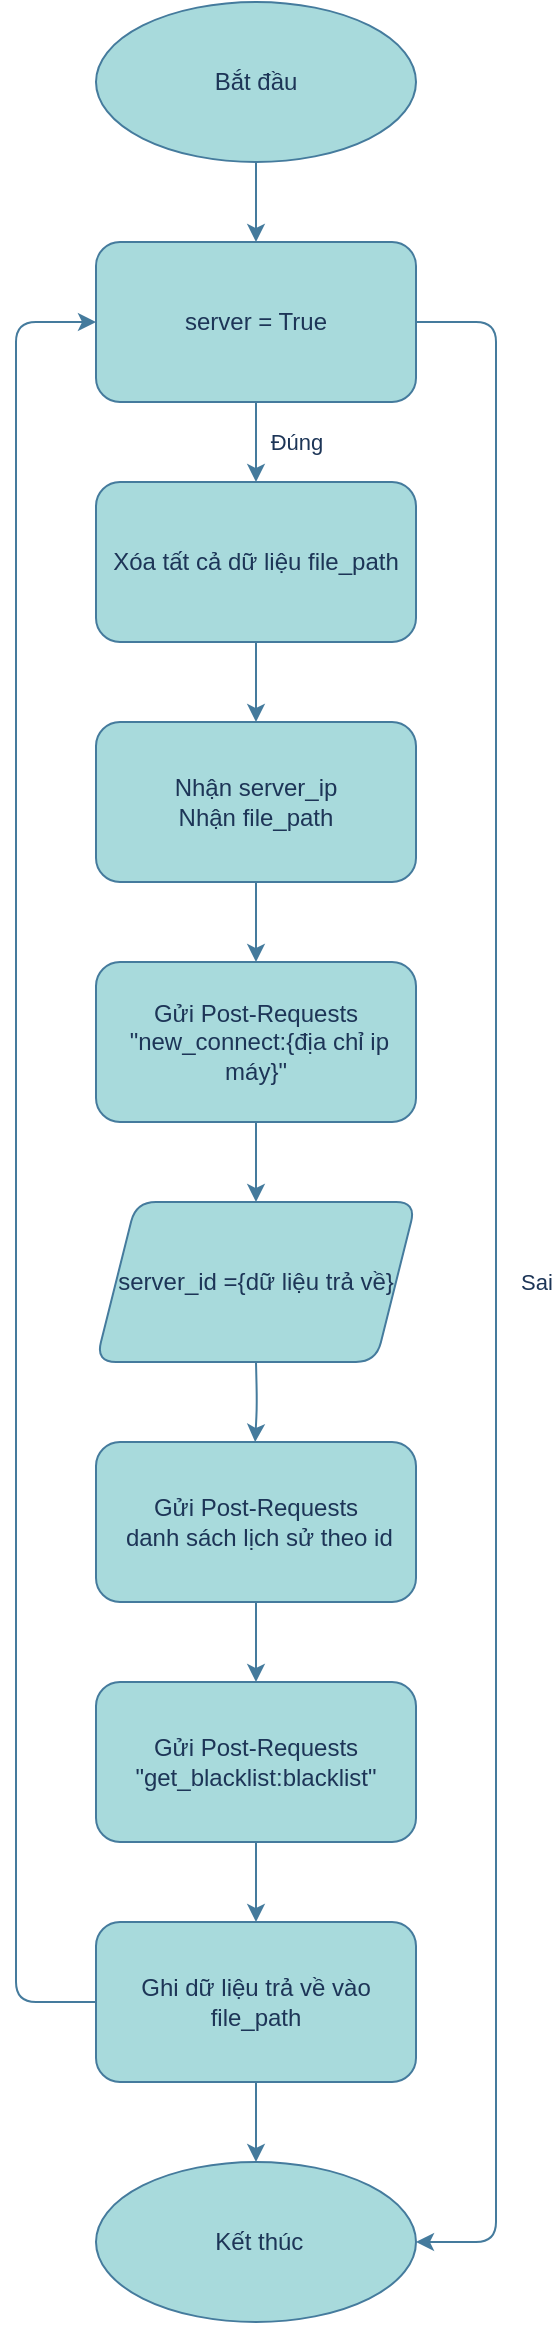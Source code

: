 <mxfile version="22.1.16" type="github">
  <diagram name="Trang-1" id="ER4wUnBnk97Xg_GWKOxj">
    <mxGraphModel dx="907" dy="632" grid="1" gridSize="10" guides="1" tooltips="1" connect="1" arrows="1" fold="1" page="1" pageScale="1" pageWidth="827" pageHeight="1169" math="0" shadow="0">
      <root>
        <mxCell id="0" />
        <mxCell id="1" parent="0" />
        <mxCell id="Ut0xZS67pPm9S65PYU5N-39" style="edgeStyle=orthogonalEdgeStyle;rounded=1;orthogonalLoop=1;jettySize=auto;html=1;exitX=0.5;exitY=1;exitDx=0;exitDy=0;entryX=0.5;entryY=0;entryDx=0;entryDy=0;labelBackgroundColor=none;strokeColor=#457B9D;fontColor=default;" edge="1" parent="1" source="Ut0xZS67pPm9S65PYU5N-2" target="Ut0xZS67pPm9S65PYU5N-11">
          <mxGeometry relative="1" as="geometry" />
        </mxCell>
        <mxCell id="Ut0xZS67pPm9S65PYU5N-2" value="Bắt đầu" style="ellipse;whiteSpace=wrap;html=1;labelBackgroundColor=none;fillColor=#A8DADC;strokeColor=#457B9D;fontColor=#1D3557;rounded=1;" vertex="1" parent="1">
          <mxGeometry x="280" y="80" width="160" height="80" as="geometry" />
        </mxCell>
        <mxCell id="Ut0xZS67pPm9S65PYU5N-5" style="edgeStyle=orthogonalEdgeStyle;rounded=1;orthogonalLoop=1;jettySize=auto;html=1;exitX=0.5;exitY=1;exitDx=0;exitDy=0;entryX=0.5;entryY=0;entryDx=0;entryDy=0;labelBackgroundColor=none;strokeColor=#457B9D;fontColor=default;" edge="1" parent="1" source="Ut0xZS67pPm9S65PYU5N-6">
          <mxGeometry relative="1" as="geometry">
            <mxPoint x="360" y="680" as="targetPoint" />
          </mxGeometry>
        </mxCell>
        <mxCell id="Ut0xZS67pPm9S65PYU5N-6" value="Gửi Post-Requests&lt;br&gt;&amp;nbsp;&quot;new_connect:{địa chỉ ip máy}&quot;" style="rounded=1;whiteSpace=wrap;html=1;labelBackgroundColor=none;fillColor=#A8DADC;strokeColor=#457B9D;fontColor=#1D3557;" vertex="1" parent="1">
          <mxGeometry x="280" y="560" width="160" height="80" as="geometry" />
        </mxCell>
        <mxCell id="Ut0xZS67pPm9S65PYU5N-38" style="edgeStyle=orthogonalEdgeStyle;rounded=1;orthogonalLoop=1;jettySize=auto;html=1;exitX=0.5;exitY=1;exitDx=0;exitDy=0;entryX=0.5;entryY=0;entryDx=0;entryDy=0;labelBackgroundColor=none;strokeColor=#457B9D;fontColor=default;" edge="1" parent="1" source="Ut0xZS67pPm9S65PYU5N-11" target="Ut0xZS67pPm9S65PYU5N-33">
          <mxGeometry relative="1" as="geometry" />
        </mxCell>
        <mxCell id="Ut0xZS67pPm9S65PYU5N-41" value="Đúng" style="edgeLabel;html=1;align=center;verticalAlign=middle;resizable=0;points=[];fontColor=#1D3557;" vertex="1" connectable="0" parent="Ut0xZS67pPm9S65PYU5N-38">
          <mxGeometry x="-0.014" y="-2" relative="1" as="geometry">
            <mxPoint x="22" as="offset" />
          </mxGeometry>
        </mxCell>
        <mxCell id="Ut0xZS67pPm9S65PYU5N-42" style="edgeStyle=orthogonalEdgeStyle;rounded=1;orthogonalLoop=1;jettySize=auto;html=1;exitX=1;exitY=0.5;exitDx=0;exitDy=0;entryX=1;entryY=0.5;entryDx=0;entryDy=0;strokeColor=#457B9D;fontColor=#1D3557;fillColor=#A8DADC;" edge="1" parent="1" source="Ut0xZS67pPm9S65PYU5N-11" target="Ut0xZS67pPm9S65PYU5N-16">
          <mxGeometry relative="1" as="geometry">
            <Array as="points">
              <mxPoint x="480" y="240" />
              <mxPoint x="480" y="1200" />
            </Array>
          </mxGeometry>
        </mxCell>
        <mxCell id="Ut0xZS67pPm9S65PYU5N-44" value="Sai" style="edgeLabel;html=1;align=center;verticalAlign=middle;resizable=0;points=[];fontColor=#1D3557;" vertex="1" connectable="0" parent="Ut0xZS67pPm9S65PYU5N-42">
          <mxGeometry x="0.002" y="2" relative="1" as="geometry">
            <mxPoint x="18" y="-1" as="offset" />
          </mxGeometry>
        </mxCell>
        <mxCell id="Ut0xZS67pPm9S65PYU5N-11" value="server = True" style="rounded=1;whiteSpace=wrap;html=1;labelBackgroundColor=none;fillColor=#A8DADC;strokeColor=#457B9D;fontColor=#1D3557;" vertex="1" parent="1">
          <mxGeometry x="280" y="200" width="160" height="80" as="geometry" />
        </mxCell>
        <mxCell id="Ut0xZS67pPm9S65PYU5N-12" style="edgeStyle=orthogonalEdgeStyle;rounded=1;orthogonalLoop=1;jettySize=auto;html=1;exitX=0.5;exitY=1;exitDx=0;exitDy=0;labelBackgroundColor=none;strokeColor=#457B9D;fontColor=default;" edge="1" parent="1">
          <mxGeometry relative="1" as="geometry">
            <mxPoint x="359.579" y="800" as="targetPoint" />
            <mxPoint x="360" y="760" as="sourcePoint" />
          </mxGeometry>
        </mxCell>
        <mxCell id="Ut0xZS67pPm9S65PYU5N-26" style="edgeStyle=orthogonalEdgeStyle;rounded=1;orthogonalLoop=1;jettySize=auto;html=1;entryX=0.5;entryY=0;entryDx=0;entryDy=0;labelBackgroundColor=none;strokeColor=#457B9D;fontColor=default;" edge="1" parent="1" source="Ut0xZS67pPm9S65PYU5N-15" target="Ut0xZS67pPm9S65PYU5N-25">
          <mxGeometry relative="1" as="geometry" />
        </mxCell>
        <mxCell id="Ut0xZS67pPm9S65PYU5N-15" value="Gửi Post-Requests&lt;br&gt;&amp;nbsp;danh sách lịch sử theo id" style="rounded=1;whiteSpace=wrap;html=1;labelBackgroundColor=none;fillColor=#A8DADC;strokeColor=#457B9D;fontColor=#1D3557;" vertex="1" parent="1">
          <mxGeometry x="280" y="800" width="160" height="80" as="geometry" />
        </mxCell>
        <mxCell id="Ut0xZS67pPm9S65PYU5N-16" value="&amp;nbsp;Kết thúc" style="ellipse;whiteSpace=wrap;html=1;labelBackgroundColor=none;fillColor=#A8DADC;strokeColor=#457B9D;fontColor=#1D3557;rounded=1;" vertex="1" parent="1">
          <mxGeometry x="280" y="1160" width="160" height="80" as="geometry" />
        </mxCell>
        <mxCell id="Ut0xZS67pPm9S65PYU5N-37" style="edgeStyle=orthogonalEdgeStyle;rounded=1;orthogonalLoop=1;jettySize=auto;html=1;exitX=0.5;exitY=1;exitDx=0;exitDy=0;labelBackgroundColor=none;strokeColor=#457B9D;fontColor=default;" edge="1" parent="1" source="Ut0xZS67pPm9S65PYU5N-20" target="Ut0xZS67pPm9S65PYU5N-6">
          <mxGeometry relative="1" as="geometry" />
        </mxCell>
        <mxCell id="Ut0xZS67pPm9S65PYU5N-20" value="Nhận server_ip&lt;br&gt;Nhận file_path" style="rounded=1;whiteSpace=wrap;html=1;labelBackgroundColor=none;fillColor=#A8DADC;strokeColor=#457B9D;fontColor=#1D3557;" vertex="1" parent="1">
          <mxGeometry x="280" y="440" width="160" height="80" as="geometry" />
        </mxCell>
        <mxCell id="Ut0xZS67pPm9S65PYU5N-24" value="server_id ={dữ liệu trả về}" style="shape=parallelogram;perimeter=parallelogramPerimeter;whiteSpace=wrap;html=1;fixedSize=1;labelBackgroundColor=none;fillColor=#A8DADC;strokeColor=#457B9D;fontColor=#1D3557;rounded=1;" vertex="1" parent="1">
          <mxGeometry x="280" y="680" width="160" height="80" as="geometry" />
        </mxCell>
        <mxCell id="Ut0xZS67pPm9S65PYU5N-29" style="edgeStyle=orthogonalEdgeStyle;rounded=1;orthogonalLoop=1;jettySize=auto;html=1;exitX=0.5;exitY=1;exitDx=0;exitDy=0;entryX=0.5;entryY=0;entryDx=0;entryDy=0;labelBackgroundColor=none;strokeColor=#457B9D;fontColor=default;" edge="1" parent="1" source="Ut0xZS67pPm9S65PYU5N-25" target="Ut0xZS67pPm9S65PYU5N-28">
          <mxGeometry relative="1" as="geometry" />
        </mxCell>
        <mxCell id="Ut0xZS67pPm9S65PYU5N-25" value="Gửi Post-Requests&lt;br&gt;&quot;get_blacklist:blacklist&quot;" style="rounded=1;whiteSpace=wrap;html=1;labelBackgroundColor=none;fillColor=#A8DADC;strokeColor=#457B9D;fontColor=#1D3557;" vertex="1" parent="1">
          <mxGeometry x="280" y="920" width="160" height="80" as="geometry" />
        </mxCell>
        <mxCell id="Ut0xZS67pPm9S65PYU5N-30" style="edgeStyle=orthogonalEdgeStyle;rounded=1;orthogonalLoop=1;jettySize=auto;html=1;exitX=0.5;exitY=1;exitDx=0;exitDy=0;entryX=0.5;entryY=0;entryDx=0;entryDy=0;labelBackgroundColor=none;strokeColor=#457B9D;fontColor=default;" edge="1" parent="1" source="Ut0xZS67pPm9S65PYU5N-28" target="Ut0xZS67pPm9S65PYU5N-16">
          <mxGeometry relative="1" as="geometry" />
        </mxCell>
        <mxCell id="Ut0xZS67pPm9S65PYU5N-40" style="edgeStyle=orthogonalEdgeStyle;rounded=1;orthogonalLoop=1;jettySize=auto;html=1;exitX=0;exitY=0.5;exitDx=0;exitDy=0;entryX=0;entryY=0.5;entryDx=0;entryDy=0;labelBackgroundColor=none;strokeColor=#457B9D;fontColor=default;" edge="1" parent="1" source="Ut0xZS67pPm9S65PYU5N-28" target="Ut0xZS67pPm9S65PYU5N-11">
          <mxGeometry relative="1" as="geometry">
            <Array as="points">
              <mxPoint x="240" y="1080" />
              <mxPoint x="240" y="240" />
            </Array>
          </mxGeometry>
        </mxCell>
        <mxCell id="Ut0xZS67pPm9S65PYU5N-28" value="Ghi dữ liệu trả về vào file_path" style="rounded=1;whiteSpace=wrap;html=1;labelBackgroundColor=none;fillColor=#A8DADC;strokeColor=#457B9D;fontColor=#1D3557;" vertex="1" parent="1">
          <mxGeometry x="280" y="1040" width="160" height="80" as="geometry" />
        </mxCell>
        <mxCell id="Ut0xZS67pPm9S65PYU5N-36" style="edgeStyle=orthogonalEdgeStyle;rounded=1;orthogonalLoop=1;jettySize=auto;html=1;exitX=0.5;exitY=1;exitDx=0;exitDy=0;entryX=0.5;entryY=0;entryDx=0;entryDy=0;labelBackgroundColor=none;strokeColor=#457B9D;fontColor=default;" edge="1" parent="1" source="Ut0xZS67pPm9S65PYU5N-33" target="Ut0xZS67pPm9S65PYU5N-20">
          <mxGeometry relative="1" as="geometry" />
        </mxCell>
        <mxCell id="Ut0xZS67pPm9S65PYU5N-33" value="Xóa tất cả dữ liệu file_path" style="rounded=1;whiteSpace=wrap;html=1;labelBackgroundColor=none;fillColor=#A8DADC;strokeColor=#457B9D;fontColor=#1D3557;" vertex="1" parent="1">
          <mxGeometry x="280" y="320" width="160" height="80" as="geometry" />
        </mxCell>
      </root>
    </mxGraphModel>
  </diagram>
</mxfile>
